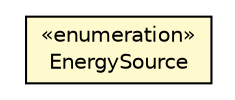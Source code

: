 #!/usr/local/bin/dot
#
# Class diagram 
# Generated by UMLGraph version R5_6 (http://www.umlgraph.org/)
#

digraph G {
	edge [fontname="Helvetica",fontsize=10,labelfontname="Helvetica",labelfontsize=10];
	node [fontname="Helvetica",fontsize=10,shape=plaintext];
	nodesep=0.25;
	ranksep=0.5;
	// eu.itesla_project.iidm.network.EnergySource
	c2428 [label=<<table title="eu.itesla_project.iidm.network.EnergySource" border="0" cellborder="1" cellspacing="0" cellpadding="2" port="p" bgcolor="lemonChiffon" href="./EnergySource.html">
		<tr><td><table border="0" cellspacing="0" cellpadding="1">
<tr><td align="center" balign="center"> &#171;enumeration&#187; </td></tr>
<tr><td align="center" balign="center"> EnergySource </td></tr>
		</table></td></tr>
		</table>>, URL="./EnergySource.html", fontname="Helvetica", fontcolor="black", fontsize=10.0];
}

